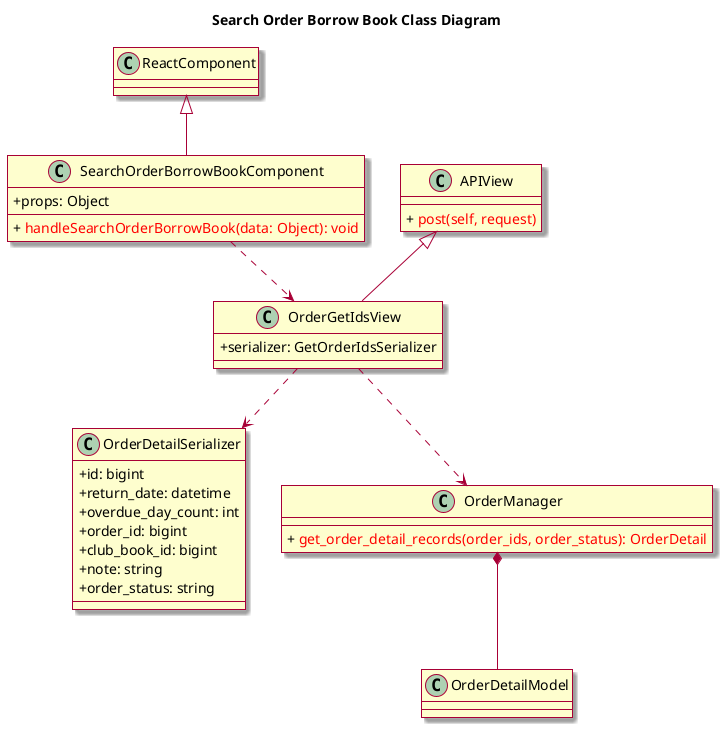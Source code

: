 @startuml
skin rose
skinparam classAttributeIconSize 0

title Search Order Borrow Book Class Diagram
class ReactComponent

class SearchOrderBorrowBookComponent {
	+ props: Object
	+ {method} <color:red> handleSearchOrderBorrowBook(data: Object): void
}

class OrderGetIdsView {
	+ serializer: GetOrderIdsSerializer
}

class APIView {
	+ {method} <color:red> post(self, request)
}
class OrderDetailSerializer {
	+ id: bigint
    + return_date: datetime
    + overdue_day_count: int
	+ order_id: bigint
	+ club_book_id: bigint
	+ note: string
	+ order_status: string
	
}
class OrderManager{
    + {method} <color:red> get_order_detail_records(order_ids, order_status): OrderDetail
}
class OrderDetailModel{

}
ReactComponent <|-- SearchOrderBorrowBookComponent
APIView <|-- OrderGetIdsView
SearchOrderBorrowBookComponent ..> OrderGetIdsView
OrderGetIdsView ..> OrderDetailSerializer
OrderGetIdsView ..> OrderManager
OrderManager *-- OrderDetailModel
@enduml
